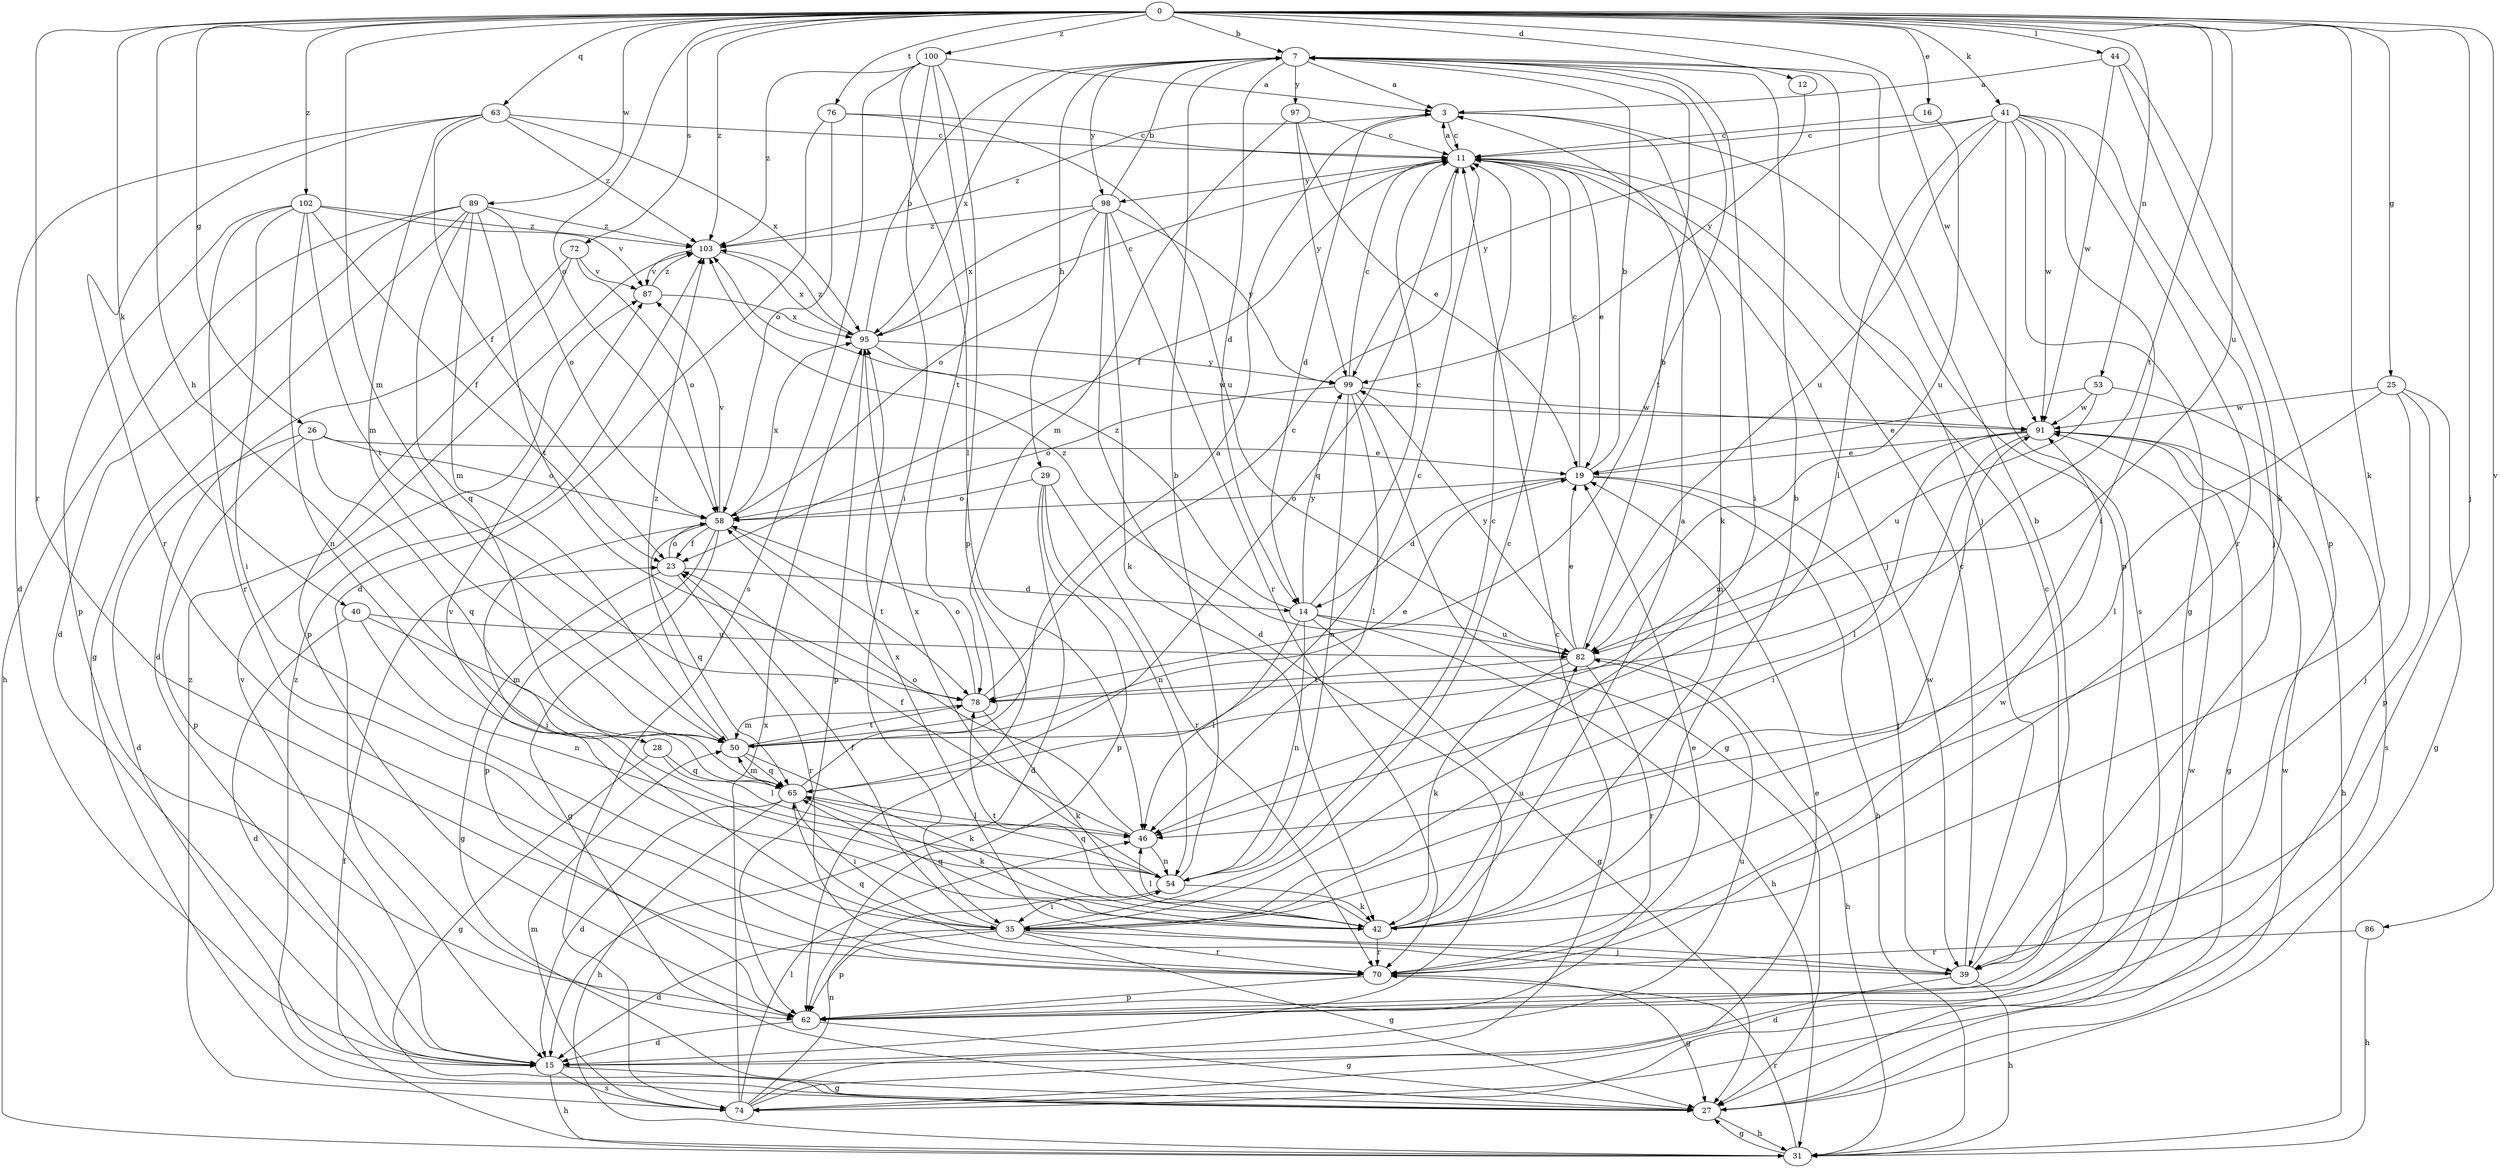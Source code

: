 strict digraph  {
0;
3;
7;
11;
12;
14;
15;
16;
19;
23;
25;
26;
27;
28;
29;
31;
35;
39;
40;
41;
42;
44;
46;
50;
53;
54;
58;
62;
63;
65;
70;
72;
74;
76;
78;
82;
86;
87;
89;
91;
95;
97;
98;
99;
100;
102;
103;
0 -> 7  [label=b];
0 -> 12  [label=d];
0 -> 16  [label=e];
0 -> 25  [label=g];
0 -> 26  [label=g];
0 -> 28  [label=h];
0 -> 39  [label=j];
0 -> 40  [label=k];
0 -> 41  [label=k];
0 -> 42  [label=k];
0 -> 44  [label=l];
0 -> 50  [label=m];
0 -> 53  [label=n];
0 -> 58  [label=o];
0 -> 63  [label=q];
0 -> 70  [label=r];
0 -> 72  [label=s];
0 -> 76  [label=t];
0 -> 78  [label=t];
0 -> 82  [label=u];
0 -> 86  [label=v];
0 -> 89  [label=w];
0 -> 91  [label=w];
0 -> 100  [label=z];
0 -> 102  [label=z];
0 -> 103  [label=z];
3 -> 11  [label=c];
3 -> 14  [label=d];
3 -> 42  [label=k];
3 -> 62  [label=p];
3 -> 103  [label=z];
7 -> 3  [label=a];
7 -> 14  [label=d];
7 -> 29  [label=h];
7 -> 35  [label=i];
7 -> 39  [label=j];
7 -> 78  [label=t];
7 -> 95  [label=x];
7 -> 97  [label=y];
7 -> 98  [label=y];
11 -> 3  [label=a];
11 -> 19  [label=e];
11 -> 23  [label=f];
11 -> 39  [label=j];
11 -> 65  [label=q];
11 -> 98  [label=y];
12 -> 99  [label=y];
14 -> 11  [label=c];
14 -> 27  [label=g];
14 -> 31  [label=h];
14 -> 46  [label=l];
14 -> 54  [label=n];
14 -> 82  [label=u];
14 -> 99  [label=y];
14 -> 103  [label=z];
15 -> 27  [label=g];
15 -> 31  [label=h];
15 -> 74  [label=s];
15 -> 82  [label=u];
15 -> 87  [label=v];
16 -> 11  [label=c];
16 -> 82  [label=u];
19 -> 7  [label=b];
19 -> 11  [label=c];
19 -> 14  [label=d];
19 -> 31  [label=h];
19 -> 39  [label=j];
19 -> 58  [label=o];
23 -> 14  [label=d];
23 -> 27  [label=g];
23 -> 58  [label=o];
23 -> 70  [label=r];
25 -> 27  [label=g];
25 -> 39  [label=j];
25 -> 46  [label=l];
25 -> 62  [label=p];
25 -> 91  [label=w];
26 -> 15  [label=d];
26 -> 19  [label=e];
26 -> 58  [label=o];
26 -> 62  [label=p];
26 -> 65  [label=q];
27 -> 31  [label=h];
27 -> 91  [label=w];
27 -> 103  [label=z];
28 -> 27  [label=g];
28 -> 46  [label=l];
28 -> 65  [label=q];
29 -> 15  [label=d];
29 -> 54  [label=n];
29 -> 58  [label=o];
29 -> 62  [label=p];
29 -> 70  [label=r];
31 -> 23  [label=f];
31 -> 27  [label=g];
31 -> 70  [label=r];
35 -> 11  [label=c];
35 -> 15  [label=d];
35 -> 23  [label=f];
35 -> 27  [label=g];
35 -> 39  [label=j];
35 -> 62  [label=p];
35 -> 70  [label=r];
35 -> 91  [label=w];
39 -> 7  [label=b];
39 -> 11  [label=c];
39 -> 15  [label=d];
39 -> 31  [label=h];
39 -> 65  [label=q];
39 -> 95  [label=x];
40 -> 15  [label=d];
40 -> 50  [label=m];
40 -> 54  [label=n];
40 -> 82  [label=u];
41 -> 11  [label=c];
41 -> 27  [label=g];
41 -> 35  [label=i];
41 -> 39  [label=j];
41 -> 46  [label=l];
41 -> 70  [label=r];
41 -> 74  [label=s];
41 -> 82  [label=u];
41 -> 91  [label=w];
41 -> 99  [label=y];
42 -> 3  [label=a];
42 -> 7  [label=b];
42 -> 46  [label=l];
42 -> 65  [label=q];
42 -> 70  [label=r];
42 -> 78  [label=t];
42 -> 82  [label=u];
42 -> 87  [label=v];
44 -> 3  [label=a];
44 -> 42  [label=k];
44 -> 62  [label=p];
44 -> 91  [label=w];
46 -> 23  [label=f];
46 -> 54  [label=n];
46 -> 58  [label=o];
50 -> 19  [label=e];
50 -> 42  [label=k];
50 -> 65  [label=q];
50 -> 78  [label=t];
50 -> 103  [label=z];
53 -> 19  [label=e];
53 -> 74  [label=s];
53 -> 82  [label=u];
53 -> 91  [label=w];
54 -> 7  [label=b];
54 -> 11  [label=c];
54 -> 35  [label=i];
54 -> 42  [label=k];
54 -> 65  [label=q];
54 -> 95  [label=x];
58 -> 23  [label=f];
58 -> 27  [label=g];
58 -> 35  [label=i];
58 -> 62  [label=p];
58 -> 65  [label=q];
58 -> 78  [label=t];
58 -> 87  [label=v];
58 -> 95  [label=x];
62 -> 11  [label=c];
62 -> 15  [label=d];
62 -> 19  [label=e];
62 -> 27  [label=g];
63 -> 11  [label=c];
63 -> 15  [label=d];
63 -> 23  [label=f];
63 -> 50  [label=m];
63 -> 70  [label=r];
63 -> 95  [label=x];
63 -> 103  [label=z];
65 -> 3  [label=a];
65 -> 11  [label=c];
65 -> 15  [label=d];
65 -> 31  [label=h];
65 -> 35  [label=i];
65 -> 42  [label=k];
65 -> 46  [label=l];
65 -> 50  [label=m];
70 -> 27  [label=g];
70 -> 62  [label=p];
70 -> 91  [label=w];
72 -> 15  [label=d];
72 -> 58  [label=o];
72 -> 62  [label=p];
72 -> 87  [label=v];
74 -> 11  [label=c];
74 -> 19  [label=e];
74 -> 46  [label=l];
74 -> 50  [label=m];
74 -> 54  [label=n];
74 -> 91  [label=w];
74 -> 95  [label=x];
74 -> 103  [label=z];
76 -> 11  [label=c];
76 -> 15  [label=d];
76 -> 58  [label=o];
76 -> 82  [label=u];
78 -> 11  [label=c];
78 -> 42  [label=k];
78 -> 50  [label=m];
78 -> 58  [label=o];
82 -> 7  [label=b];
82 -> 19  [label=e];
82 -> 31  [label=h];
82 -> 42  [label=k];
82 -> 70  [label=r];
82 -> 78  [label=t];
82 -> 99  [label=y];
82 -> 103  [label=z];
86 -> 31  [label=h];
86 -> 70  [label=r];
87 -> 95  [label=x];
87 -> 103  [label=z];
89 -> 15  [label=d];
89 -> 27  [label=g];
89 -> 31  [label=h];
89 -> 50  [label=m];
89 -> 58  [label=o];
89 -> 65  [label=q];
89 -> 78  [label=t];
89 -> 103  [label=z];
91 -> 19  [label=e];
91 -> 27  [label=g];
91 -> 31  [label=h];
91 -> 35  [label=i];
91 -> 46  [label=l];
91 -> 50  [label=m];
95 -> 7  [label=b];
95 -> 11  [label=c];
95 -> 62  [label=p];
95 -> 91  [label=w];
95 -> 99  [label=y];
95 -> 103  [label=z];
97 -> 11  [label=c];
97 -> 19  [label=e];
97 -> 50  [label=m];
97 -> 99  [label=y];
98 -> 7  [label=b];
98 -> 15  [label=d];
98 -> 42  [label=k];
98 -> 58  [label=o];
98 -> 70  [label=r];
98 -> 95  [label=x];
98 -> 99  [label=y];
98 -> 103  [label=z];
99 -> 11  [label=c];
99 -> 27  [label=g];
99 -> 46  [label=l];
99 -> 54  [label=n];
99 -> 58  [label=o];
99 -> 91  [label=w];
100 -> 3  [label=a];
100 -> 35  [label=i];
100 -> 46  [label=l];
100 -> 62  [label=p];
100 -> 74  [label=s];
100 -> 78  [label=t];
100 -> 103  [label=z];
102 -> 23  [label=f];
102 -> 35  [label=i];
102 -> 54  [label=n];
102 -> 62  [label=p];
102 -> 70  [label=r];
102 -> 78  [label=t];
102 -> 87  [label=v];
102 -> 103  [label=z];
103 -> 87  [label=v];
103 -> 95  [label=x];
}
